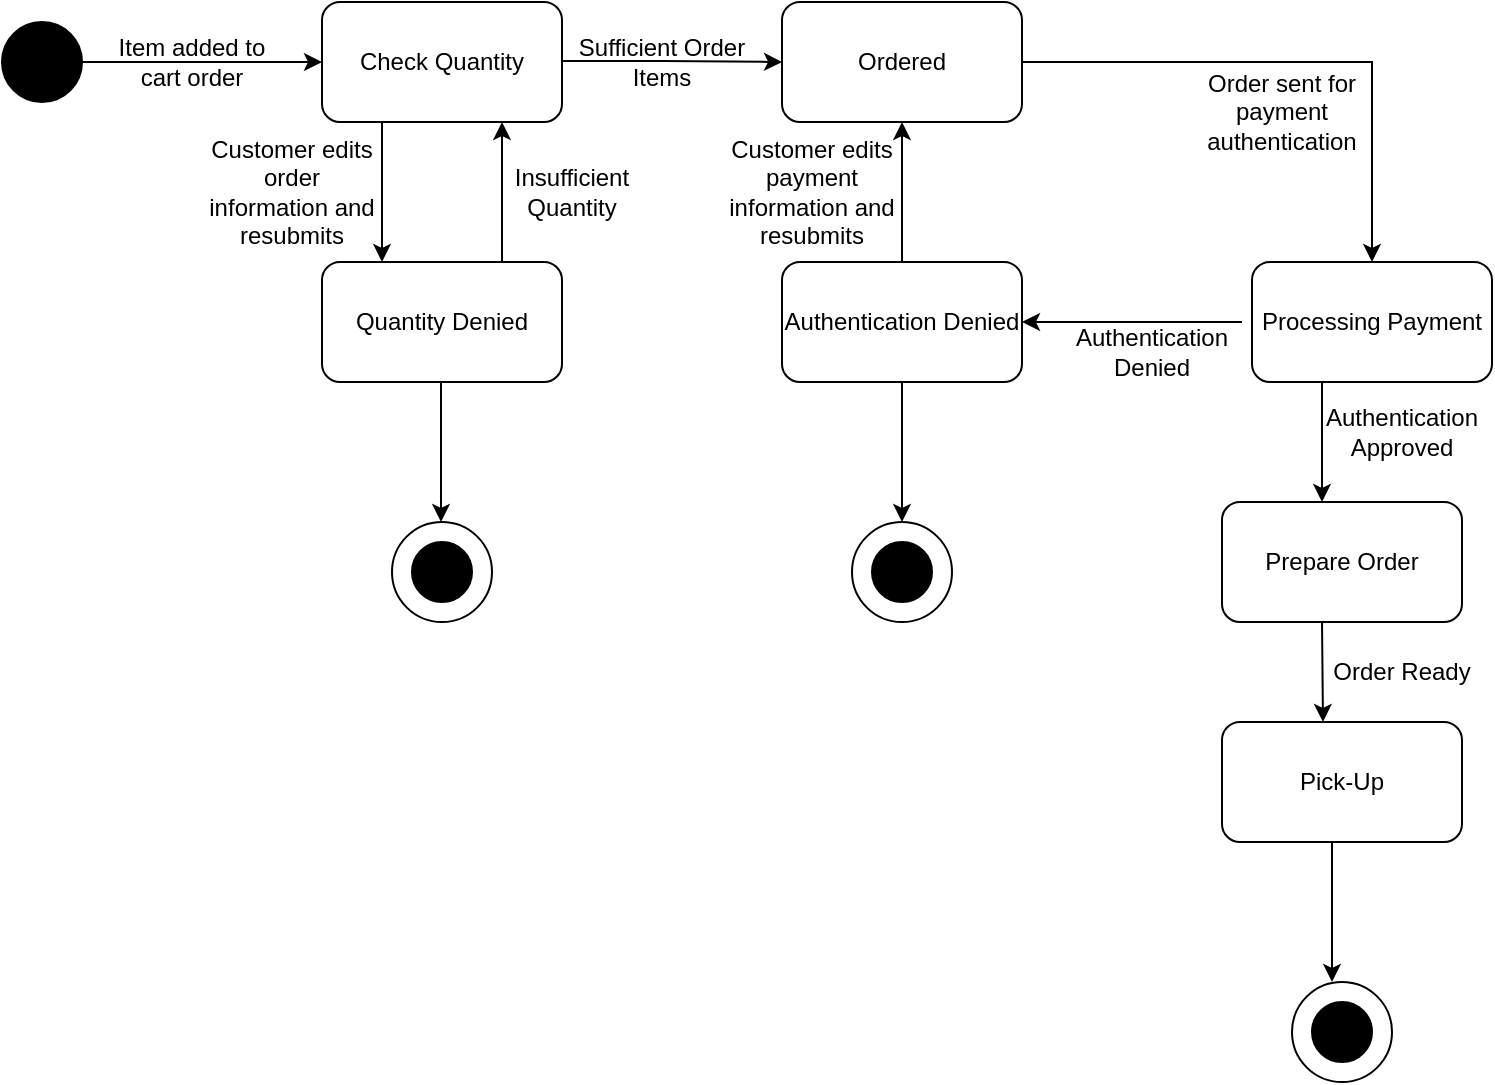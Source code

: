 <mxfile version="20.5.3" type="device"><diagram id="C5RBs43oDa-KdzZeNtuy" name="Page-1"><mxGraphModel dx="1085" dy="603" grid="1" gridSize="10" guides="1" tooltips="1" connect="1" arrows="1" fold="1" page="1" pageScale="1" pageWidth="827" pageHeight="1169" math="0" shadow="0"><root><mxCell id="WIyWlLk6GJQsqaUBKTNV-0"/><mxCell id="WIyWlLk6GJQsqaUBKTNV-1" parent="WIyWlLk6GJQsqaUBKTNV-0"/><mxCell id="4g__kw2SgHZstTl7ucVP-0" value="" style="ellipse;whiteSpace=wrap;html=1;aspect=fixed;fillColor=#000000;" vertex="1" parent="WIyWlLk6GJQsqaUBKTNV-1"><mxGeometry x="40" y="160" width="40" height="40" as="geometry"/></mxCell><mxCell id="4g__kw2SgHZstTl7ucVP-1" value="" style="endArrow=classic;html=1;rounded=0;exitX=1;exitY=0.5;exitDx=0;exitDy=0;" edge="1" parent="WIyWlLk6GJQsqaUBKTNV-1" source="4g__kw2SgHZstTl7ucVP-0" target="4g__kw2SgHZstTl7ucVP-2"><mxGeometry width="50" height="50" relative="1" as="geometry"><mxPoint x="180" y="180" as="sourcePoint"/><mxPoint x="260" y="180" as="targetPoint"/></mxGeometry></mxCell><mxCell id="4g__kw2SgHZstTl7ucVP-2" value="Check Quantity" style="rounded=1;whiteSpace=wrap;html=1;fillColor=#FFFFFF;" vertex="1" parent="WIyWlLk6GJQsqaUBKTNV-1"><mxGeometry x="200" y="150" width="120" height="60" as="geometry"/></mxCell><mxCell id="4g__kw2SgHZstTl7ucVP-3" value="Item added to cart order" style="text;html=1;strokeColor=none;fillColor=none;align=center;verticalAlign=middle;whiteSpace=wrap;rounded=0;" vertex="1" parent="WIyWlLk6GJQsqaUBKTNV-1"><mxGeometry x="90" y="165" width="90" height="30" as="geometry"/></mxCell><mxCell id="4g__kw2SgHZstTl7ucVP-4" value="" style="endArrow=classic;html=1;rounded=0;" edge="1" parent="WIyWlLk6GJQsqaUBKTNV-1"><mxGeometry width="50" height="50" relative="1" as="geometry"><mxPoint x="320" y="179.5" as="sourcePoint"/><mxPoint x="430" y="180" as="targetPoint"/><Array as="points"><mxPoint x="370" y="179.5"/></Array></mxGeometry></mxCell><mxCell id="4g__kw2SgHZstTl7ucVP-5" value="Sufficient Order Items" style="text;html=1;strokeColor=none;fillColor=none;align=center;verticalAlign=middle;whiteSpace=wrap;rounded=0;" vertex="1" parent="WIyWlLk6GJQsqaUBKTNV-1"><mxGeometry x="320" y="165" width="100" height="30" as="geometry"/></mxCell><mxCell id="4g__kw2SgHZstTl7ucVP-6" value="Ordered" style="rounded=1;whiteSpace=wrap;html=1;fillColor=#FFFFFF;" vertex="1" parent="WIyWlLk6GJQsqaUBKTNV-1"><mxGeometry x="430" y="150" width="120" height="60" as="geometry"/></mxCell><mxCell id="4g__kw2SgHZstTl7ucVP-7" value="Quantity Denied" style="rounded=1;whiteSpace=wrap;html=1;fillColor=#FFFFFF;" vertex="1" parent="WIyWlLk6GJQsqaUBKTNV-1"><mxGeometry x="200" y="280" width="120" height="60" as="geometry"/></mxCell><mxCell id="4g__kw2SgHZstTl7ucVP-8" value="Authentication Denied" style="rounded=1;whiteSpace=wrap;html=1;fillColor=#FFFFFF;" vertex="1" parent="WIyWlLk6GJQsqaUBKTNV-1"><mxGeometry x="430" y="280" width="120" height="60" as="geometry"/></mxCell><mxCell id="4g__kw2SgHZstTl7ucVP-10" value="" style="endArrow=classic;html=1;rounded=0;exitX=0.75;exitY=0;exitDx=0;exitDy=0;entryX=0.75;entryY=1;entryDx=0;entryDy=0;" edge="1" parent="WIyWlLk6GJQsqaUBKTNV-1" source="4g__kw2SgHZstTl7ucVP-7" target="4g__kw2SgHZstTl7ucVP-2"><mxGeometry width="50" height="50" relative="1" as="geometry"><mxPoint x="220" y="260" as="sourcePoint"/><mxPoint x="270" y="210" as="targetPoint"/></mxGeometry></mxCell><mxCell id="4g__kw2SgHZstTl7ucVP-11" value="" style="endArrow=classic;html=1;rounded=0;exitX=0.25;exitY=1;exitDx=0;exitDy=0;entryX=0.25;entryY=0;entryDx=0;entryDy=0;" edge="1" parent="WIyWlLk6GJQsqaUBKTNV-1" source="4g__kw2SgHZstTl7ucVP-2" target="4g__kw2SgHZstTl7ucVP-7"><mxGeometry width="50" height="50" relative="1" as="geometry"><mxPoint x="230" y="290" as="sourcePoint"/><mxPoint x="230" y="220" as="targetPoint"/></mxGeometry></mxCell><mxCell id="4g__kw2SgHZstTl7ucVP-12" value="" style="endArrow=classic;html=1;rounded=0;exitX=0.5;exitY=0;exitDx=0;exitDy=0;" edge="1" parent="WIyWlLk6GJQsqaUBKTNV-1" source="4g__kw2SgHZstTl7ucVP-8" target="4g__kw2SgHZstTl7ucVP-6"><mxGeometry width="50" height="50" relative="1" as="geometry"><mxPoint x="490" y="275" as="sourcePoint"/><mxPoint x="470" y="345" as="targetPoint"/></mxGeometry></mxCell><mxCell id="4g__kw2SgHZstTl7ucVP-13" value="Customer edits order information and resubmits" style="text;html=1;strokeColor=none;fillColor=none;align=center;verticalAlign=middle;whiteSpace=wrap;rounded=0;" vertex="1" parent="WIyWlLk6GJQsqaUBKTNV-1"><mxGeometry x="140" y="230" width="90" height="30" as="geometry"/></mxCell><mxCell id="4g__kw2SgHZstTl7ucVP-14" value="Insufficient Quantity" style="text;html=1;strokeColor=none;fillColor=none;align=center;verticalAlign=middle;whiteSpace=wrap;rounded=0;" vertex="1" parent="WIyWlLk6GJQsqaUBKTNV-1"><mxGeometry x="280" y="230" width="90" height="30" as="geometry"/></mxCell><mxCell id="4g__kw2SgHZstTl7ucVP-15" value="Customer edits payment information and resubmits" style="text;html=1;strokeColor=none;fillColor=none;align=center;verticalAlign=middle;whiteSpace=wrap;rounded=0;" vertex="1" parent="WIyWlLk6GJQsqaUBKTNV-1"><mxGeometry x="400" y="230" width="90" height="30" as="geometry"/></mxCell><mxCell id="4g__kw2SgHZstTl7ucVP-16" value="Processing Payment" style="rounded=1;whiteSpace=wrap;html=1;fillColor=#FFFFFF;" vertex="1" parent="WIyWlLk6GJQsqaUBKTNV-1"><mxGeometry x="665" y="280" width="120" height="60" as="geometry"/></mxCell><mxCell id="4g__kw2SgHZstTl7ucVP-17" value="Prepare Order" style="rounded=1;whiteSpace=wrap;html=1;fillColor=#FFFFFF;" vertex="1" parent="WIyWlLk6GJQsqaUBKTNV-1"><mxGeometry x="650" y="400" width="120" height="60" as="geometry"/></mxCell><mxCell id="4g__kw2SgHZstTl7ucVP-18" value="Pick-Up" style="rounded=1;whiteSpace=wrap;html=1;fillColor=#FFFFFF;" vertex="1" parent="WIyWlLk6GJQsqaUBKTNV-1"><mxGeometry x="650" y="510" width="120" height="60" as="geometry"/></mxCell><mxCell id="4g__kw2SgHZstTl7ucVP-20" value="" style="endArrow=classic;html=1;rounded=0;" edge="1" parent="WIyWlLk6GJQsqaUBKTNV-1"><mxGeometry width="50" height="50" relative="1" as="geometry"><mxPoint x="660" y="310" as="sourcePoint"/><mxPoint x="550" y="310" as="targetPoint"/></mxGeometry></mxCell><mxCell id="4g__kw2SgHZstTl7ucVP-21" value="" style="endArrow=classic;html=1;rounded=0;entryX=0.25;entryY=0;entryDx=0;entryDy=0;" edge="1" parent="WIyWlLk6GJQsqaUBKTNV-1"><mxGeometry width="50" height="50" relative="1" as="geometry"><mxPoint x="700" y="340" as="sourcePoint"/><mxPoint x="700" y="400" as="targetPoint"/></mxGeometry></mxCell><mxCell id="4g__kw2SgHZstTl7ucVP-24" value="" style="endArrow=classic;html=1;rounded=0;" edge="1" parent="WIyWlLk6GJQsqaUBKTNV-1"><mxGeometry width="50" height="50" relative="1" as="geometry"><mxPoint x="700" y="460" as="sourcePoint"/><mxPoint x="700.5" y="510" as="targetPoint"/></mxGeometry></mxCell><mxCell id="4g__kw2SgHZstTl7ucVP-25" value="" style="endArrow=classic;html=1;rounded=0;" edge="1" parent="WIyWlLk6GJQsqaUBKTNV-1"><mxGeometry width="50" height="50" relative="1" as="geometry"><mxPoint x="259.5" y="340" as="sourcePoint"/><mxPoint x="259.5" y="410" as="targetPoint"/></mxGeometry></mxCell><mxCell id="4g__kw2SgHZstTl7ucVP-26" value="" style="endArrow=classic;html=1;rounded=0;" edge="1" parent="WIyWlLk6GJQsqaUBKTNV-1"><mxGeometry width="50" height="50" relative="1" as="geometry"><mxPoint x="705" y="570" as="sourcePoint"/><mxPoint x="705" y="640" as="targetPoint"/></mxGeometry></mxCell><mxCell id="4g__kw2SgHZstTl7ucVP-27" value="" style="endArrow=classic;html=1;rounded=0;entryX=0.5;entryY=0;entryDx=0;entryDy=0;" edge="1" parent="WIyWlLk6GJQsqaUBKTNV-1" target="4g__kw2SgHZstTl7ucVP-16"><mxGeometry width="50" height="50" relative="1" as="geometry"><mxPoint x="550" y="180" as="sourcePoint"/><mxPoint x="670" y="180" as="targetPoint"/><Array as="points"><mxPoint x="725" y="180"/></Array></mxGeometry></mxCell><mxCell id="4g__kw2SgHZstTl7ucVP-28" value="" style="ellipse;whiteSpace=wrap;html=1;aspect=fixed;fillColor=#FFFFFF;" vertex="1" parent="WIyWlLk6GJQsqaUBKTNV-1"><mxGeometry x="235" y="410" width="50" height="50" as="geometry"/></mxCell><mxCell id="4g__kw2SgHZstTl7ucVP-29" value="" style="ellipse;whiteSpace=wrap;html=1;aspect=fixed;fillColor=#000000;" vertex="1" parent="WIyWlLk6GJQsqaUBKTNV-1"><mxGeometry x="245" y="420" width="30" height="30" as="geometry"/></mxCell><mxCell id="4g__kw2SgHZstTl7ucVP-30" value="" style="ellipse;whiteSpace=wrap;html=1;aspect=fixed;fillColor=#FFFFFF;" vertex="1" parent="WIyWlLk6GJQsqaUBKTNV-1"><mxGeometry x="465" y="410" width="50" height="50" as="geometry"/></mxCell><mxCell id="4g__kw2SgHZstTl7ucVP-31" value="" style="ellipse;whiteSpace=wrap;html=1;aspect=fixed;fillColor=#000000;" vertex="1" parent="WIyWlLk6GJQsqaUBKTNV-1"><mxGeometry x="475" y="420" width="30" height="30" as="geometry"/></mxCell><mxCell id="4g__kw2SgHZstTl7ucVP-32" value="" style="endArrow=classic;html=1;rounded=0;" edge="1" parent="WIyWlLk6GJQsqaUBKTNV-1" source="4g__kw2SgHZstTl7ucVP-8"><mxGeometry width="50" height="50" relative="1" as="geometry"><mxPoint x="390" y="430" as="sourcePoint"/><mxPoint x="490" y="410" as="targetPoint"/></mxGeometry></mxCell><mxCell id="4g__kw2SgHZstTl7ucVP-35" value="Order sent for payment authentication" style="text;html=1;strokeColor=none;fillColor=none;align=center;verticalAlign=middle;whiteSpace=wrap;rounded=0;" vertex="1" parent="WIyWlLk6GJQsqaUBKTNV-1"><mxGeometry x="635" y="190" width="90" height="30" as="geometry"/></mxCell><mxCell id="4g__kw2SgHZstTl7ucVP-36" value="Authentication Denied" style="text;html=1;strokeColor=none;fillColor=none;align=center;verticalAlign=middle;whiteSpace=wrap;rounded=0;" vertex="1" parent="WIyWlLk6GJQsqaUBKTNV-1"><mxGeometry x="570" y="310" width="90" height="30" as="geometry"/></mxCell><mxCell id="4g__kw2SgHZstTl7ucVP-38" value="Authentication Approved" style="text;html=1;strokeColor=none;fillColor=none;align=center;verticalAlign=middle;whiteSpace=wrap;rounded=0;" vertex="1" parent="WIyWlLk6GJQsqaUBKTNV-1"><mxGeometry x="695" y="350" width="90" height="30" as="geometry"/></mxCell><mxCell id="4g__kw2SgHZstTl7ucVP-45" value="Order Ready" style="text;html=1;strokeColor=none;fillColor=none;align=center;verticalAlign=middle;whiteSpace=wrap;rounded=0;" vertex="1" parent="WIyWlLk6GJQsqaUBKTNV-1"><mxGeometry x="695" y="470" width="90" height="30" as="geometry"/></mxCell><mxCell id="4g__kw2SgHZstTl7ucVP-46" value="" style="ellipse;whiteSpace=wrap;html=1;aspect=fixed;fillColor=#FFFFFF;" vertex="1" parent="WIyWlLk6GJQsqaUBKTNV-1"><mxGeometry x="685" y="640" width="50" height="50" as="geometry"/></mxCell><mxCell id="4g__kw2SgHZstTl7ucVP-47" value="" style="ellipse;whiteSpace=wrap;html=1;aspect=fixed;fillColor=#000000;" vertex="1" parent="WIyWlLk6GJQsqaUBKTNV-1"><mxGeometry x="695" y="650" width="30" height="30" as="geometry"/></mxCell></root></mxGraphModel></diagram></mxfile>